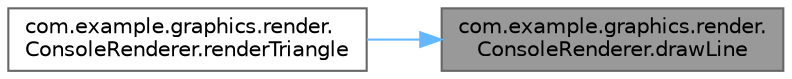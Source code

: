 digraph "com.example.graphics.render.ConsoleRenderer.drawLine"
{
 // LATEX_PDF_SIZE
  bgcolor="transparent";
  edge [fontname=Helvetica,fontsize=10,labelfontname=Helvetica,labelfontsize=10];
  node [fontname=Helvetica,fontsize=10,shape=box,height=0.2,width=0.4];
  rankdir="RL";
  Node1 [id="Node000001",label="com.example.graphics.render.\lConsoleRenderer.drawLine",height=0.2,width=0.4,color="gray40", fillcolor="grey60", style="filled", fontcolor="black",tooltip=" "];
  Node1 -> Node2 [id="edge1_Node000001_Node000002",dir="back",color="steelblue1",style="solid",tooltip=" "];
  Node2 [id="Node000002",label="com.example.graphics.render.\lConsoleRenderer.renderTriangle",height=0.2,width=0.4,color="grey40", fillcolor="white", style="filled",URL="$classcom_1_1example_1_1graphics_1_1render_1_1ConsoleRenderer.html#a7ca681d389e69a81255bd979a4762d75",tooltip=" "];
}
